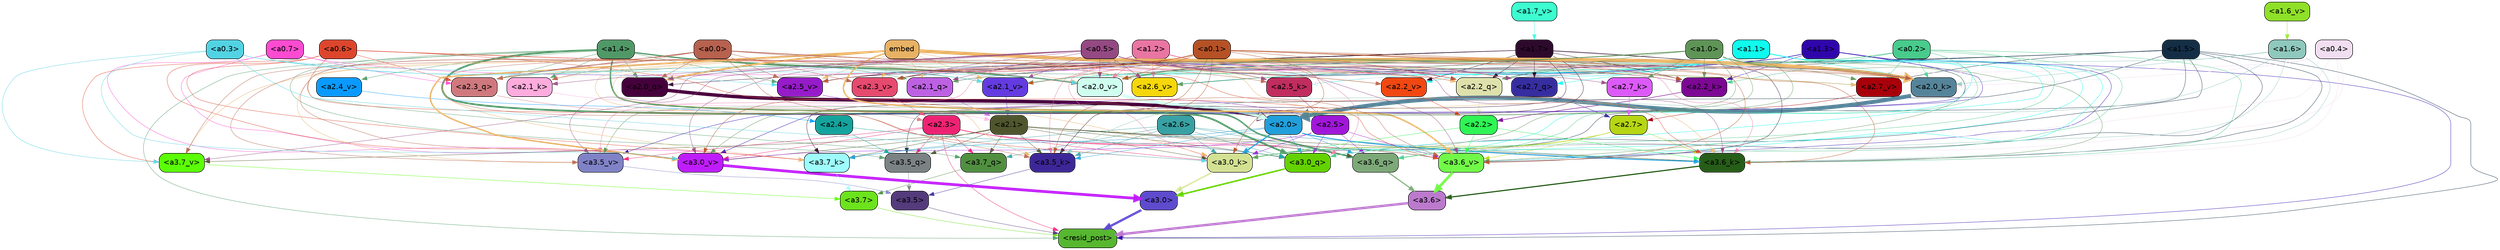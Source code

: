 strict digraph "" {
	graph [bgcolor=transparent,
		layout=dot,
		overlap=false,
		splines=true
	];
	"<a3.7>"	[color=black,
		fillcolor="#6ce31c",
		fontname=Helvetica,
		shape=box,
		style="filled, rounded"];
	"<resid_post>"	[color=black,
		fillcolor="#57b730",
		fontname=Helvetica,
		shape=box,
		style="filled, rounded"];
	"<a3.7>" -> "<resid_post>"	[color="#6ce31c",
		penwidth=0.6239100098609924];
	"<a3.6>"	[color=black,
		fillcolor="#bc7acd",
		fontname=Helvetica,
		shape=box,
		style="filled, rounded"];
	"<a3.6>" -> "<resid_post>"	[color="#bc7acd",
		penwidth=4.569062113761902];
	"<a3.5>"	[color=black,
		fillcolor="#543b7b",
		fontname=Helvetica,
		shape=box,
		style="filled, rounded"];
	"<a3.5>" -> "<resid_post>"	[color="#543b7b",
		penwidth=0.6];
	"<a3.0>"	[color=black,
		fillcolor="#5e4bcd",
		fontname=Helvetica,
		shape=box,
		style="filled, rounded"];
	"<a3.0>" -> "<resid_post>"	[color="#5e4bcd",
		penwidth=4.283544182777405];
	"<a2.3>"	[color=black,
		fillcolor="#ee2272",
		fontname=Helvetica,
		shape=box,
		style="filled, rounded"];
	"<a2.3>" -> "<resid_post>"	[color="#ee2272",
		penwidth=0.6];
	"<a3.7_q>"	[color=black,
		fillcolor="#508f40",
		fontname=Helvetica,
		shape=box,
		style="filled, rounded"];
	"<a2.3>" -> "<a3.7_q>"	[color="#ee2272",
		penwidth=0.6];
	"<a3.6_q>"	[color=black,
		fillcolor="#7ca977",
		fontname=Helvetica,
		shape=box,
		style="filled, rounded"];
	"<a2.3>" -> "<a3.6_q>"	[color="#ee2272",
		penwidth=0.6];
	"<a3.5_q>"	[color=black,
		fillcolor="#7b8284",
		fontname=Helvetica,
		shape=box,
		style="filled, rounded"];
	"<a2.3>" -> "<a3.5_q>"	[color="#ee2272",
		penwidth=0.6];
	"<a3.0_q>"	[color=black,
		fillcolor="#63d200",
		fontname=Helvetica,
		shape=box,
		style="filled, rounded"];
	"<a2.3>" -> "<a3.0_q>"	[color="#ee2272",
		penwidth=0.6];
	"<a3.0_k>"	[color=black,
		fillcolor="#d3e192",
		fontname=Helvetica,
		shape=box,
		style="filled, rounded"];
	"<a2.3>" -> "<a3.0_k>"	[color="#ee2272",
		penwidth=0.6];
	"<a3.6_v>"	[color=black,
		fillcolor="#71f948",
		fontname=Helvetica,
		shape=box,
		style="filled, rounded"];
	"<a2.3>" -> "<a3.6_v>"	[color="#ee2272",
		penwidth=0.6];
	"<a3.5_v>"	[color=black,
		fillcolor="#7f82c7",
		fontname=Helvetica,
		shape=box,
		style="filled, rounded"];
	"<a2.3>" -> "<a3.5_v>"	[color="#ee2272",
		penwidth=0.6];
	"<a3.0_v>"	[color=black,
		fillcolor="#bf1cfc",
		fontname=Helvetica,
		shape=box,
		style="filled, rounded"];
	"<a2.3>" -> "<a3.0_v>"	[color="#ee2272",
		penwidth=0.6];
	"<a1.5>"	[color=black,
		fillcolor="#142e46",
		fontname=Helvetica,
		shape=box,
		style="filled, rounded"];
	"<a1.5>" -> "<resid_post>"	[color="#142e46",
		penwidth=0.6];
	"<a1.5>" -> "<a3.6_q>"	[color="#142e46",
		penwidth=0.6];
	"<a1.5>" -> "<a3.5_q>"	[color="#142e46",
		penwidth=0.6];
	"<a1.5>" -> "<a3.0_q>"	[color="#142e46",
		penwidth=0.6];
	"<a3.6_k>"	[color=black,
		fillcolor="#265d18",
		fontname=Helvetica,
		shape=box,
		style="filled, rounded"];
	"<a1.5>" -> "<a3.6_k>"	[color="#142e46",
		penwidth=0.6];
	"<a1.5>" -> "<a3.0_k>"	[color="#142e46",
		penwidth=0.6];
	"<a2.2_q>"	[color=black,
		fillcolor="#dfe1ac",
		fontname=Helvetica,
		shape=box,
		style="filled, rounded"];
	"<a1.5>" -> "<a2.2_q>"	[color="#142e46",
		penwidth=0.6];
	"<a2.7_v>"	[color=black,
		fillcolor="#a8000b",
		fontname=Helvetica,
		shape=box,
		style="filled, rounded"];
	"<a1.5>" -> "<a2.7_v>"	[color="#142e46",
		penwidth=0.6];
	"<a2.6_v>"	[color=black,
		fillcolor="#f5d70b",
		fontname=Helvetica,
		shape=box,
		style="filled, rounded"];
	"<a1.5>" -> "<a2.6_v>"	[color="#142e46",
		penwidth=0.6];
	"<a2.1_v>"	[color=black,
		fillcolor="#633be1",
		fontname=Helvetica,
		shape=box,
		style="filled, rounded"];
	"<a1.5>" -> "<a2.1_v>"	[color="#142e46",
		penwidth=0.6];
	"<a1.4>"	[color=black,
		fillcolor="#509967",
		fontname=Helvetica,
		shape=box,
		style="filled, rounded"];
	"<a1.4>" -> "<resid_post>"	[color="#509967",
		penwidth=0.6];
	"<a1.4>" -> "<a3.7_q>"	[color="#509967",
		penwidth=0.6];
	"<a1.4>" -> "<a3.6_q>"	[color="#509967",
		penwidth=2.7536282539367676];
	"<a1.4>" -> "<a3.5_q>"	[color="#509967",
		penwidth=0.6];
	"<a1.4>" -> "<a3.0_q>"	[color="#509967",
		penwidth=3.3369133472442627];
	"<a2.3_q>"	[color=black,
		fillcolor="#cf797e",
		fontname=Helvetica,
		shape=box,
		style="filled, rounded"];
	"<a1.4>" -> "<a2.3_q>"	[color="#509967",
		penwidth=0.6];
	"<a1.4>" -> "<a2.2_q>"	[color="#509967",
		penwidth=0.6];
	"<a2.1_q>"	[color=black,
		fillcolor="#bd61e3",
		fontname=Helvetica,
		shape=box,
		style="filled, rounded"];
	"<a1.4>" -> "<a2.1_q>"	[color="#509967",
		penwidth=0.6];
	"<a2.0_q>"	[color=black,
		fillcolor="#45013b",
		fontname=Helvetica,
		shape=box,
		style="filled, rounded"];
	"<a1.4>" -> "<a2.0_q>"	[color="#509967",
		penwidth=0.6];
	"<a2.1_k>"	[color=black,
		fillcolor="#feabdd",
		fontname=Helvetica,
		shape=box,
		style="filled, rounded"];
	"<a1.4>" -> "<a2.1_k>"	[color="#509967",
		penwidth=0.6];
	"<a1.4>" -> "<a2.7_v>"	[color="#509967",
		penwidth=0.6];
	"<a1.4>" -> "<a2.6_v>"	[color="#509967",
		penwidth=0.6];
	"<a2.5_v>"	[color=black,
		fillcolor="#961bc9",
		fontname=Helvetica,
		shape=box,
		style="filled, rounded"];
	"<a1.4>" -> "<a2.5_v>"	[color="#509967",
		penwidth=0.6];
	"<a2.4_v>"	[color=black,
		fillcolor="#0a9aff",
		fontname=Helvetica,
		shape=box,
		style="filled, rounded"];
	"<a1.4>" -> "<a2.4_v>"	[color="#509967",
		penwidth=0.6];
	"<a1.4>" -> "<a2.1_v>"	[color="#509967",
		penwidth=0.6];
	"<a2.0_v>"	[color=black,
		fillcolor="#cfffef",
		fontname=Helvetica,
		shape=box,
		style="filled, rounded"];
	"<a1.4>" -> "<a2.0_v>"	[color="#509967",
		penwidth=2.2818827629089355];
	"<a1.3>"	[color=black,
		fillcolor="#2f06ac",
		fontname=Helvetica,
		shape=box,
		style="filled, rounded"];
	"<a1.3>" -> "<resid_post>"	[color="#2f06ac",
		penwidth=0.6];
	"<a1.3>" -> "<a3.6_v>"	[color="#2f06ac",
		penwidth=0.6];
	"<a1.3>" -> "<a3.5_v>"	[color="#2f06ac",
		penwidth=0.6];
	"<a1.3>" -> "<a3.0_v>"	[color="#2f06ac",
		penwidth=0.6];
	"<a1.3>" -> "<a2.2_q>"	[color="#2f06ac",
		penwidth=0.6];
	"<a1.3>" -> "<a2.1_q>"	[color="#2f06ac",
		penwidth=0.6];
	"<a2.2_k>"	[color=black,
		fillcolor="#7c0894",
		fontname=Helvetica,
		shape=box,
		style="filled, rounded"];
	"<a1.3>" -> "<a2.2_k>"	[color="#2f06ac",
		penwidth=0.6];
	"<a1.3>" -> "<a2.5_v>"	[color="#2f06ac",
		penwidth=0.6];
	"<a3.7_q>" -> "<a3.7>"	[color="#508f40",
		penwidth=0.6];
	"<a3.6_q>" -> "<a3.6>"	[color="#7ca977",
		penwidth=2.0344843566417694];
	"<a3.5_q>" -> "<a3.5>"	[color="#7b8284",
		penwidth=0.6];
	"<a3.0_q>" -> "<a3.0>"	[color="#63d200",
		penwidth=2.863015294075012];
	"<a3.7_k>"	[color=black,
		fillcolor="#9efbfc",
		fontname=Helvetica,
		shape=box,
		style="filled, rounded"];
	"<a3.7_k>" -> "<a3.7>"	[color="#9efbfc",
		penwidth=0.6];
	"<a3.6_k>" -> "<a3.6>"	[color="#265d18",
		penwidth=2.1770318150520325];
	"<a3.5_k>"	[color=black,
		fillcolor="#3d2798",
		fontname=Helvetica,
		shape=box,
		style="filled, rounded"];
	"<a3.5_k>" -> "<a3.5>"	[color="#3d2798",
		penwidth=0.6];
	"<a3.0_k>" -> "<a3.0>"	[color="#d3e192",
		penwidth=2.6323853135108948];
	"<a3.7_v>"	[color=black,
		fillcolor="#5afe06",
		fontname=Helvetica,
		shape=box,
		style="filled, rounded"];
	"<a3.7_v>" -> "<a3.7>"	[color="#5afe06",
		penwidth=0.6];
	"<a3.6_v>" -> "<a3.6>"	[color="#71f948",
		penwidth=4.972373723983765];
	"<a3.5_v>" -> "<a3.5>"	[color="#7f82c7",
		penwidth=0.6];
	"<a3.0_v>" -> "<a3.0>"	[color="#bf1cfc",
		penwidth=5.1638524532318115];
	"<a2.6>"	[color=black,
		fillcolor="#38a1a3",
		fontname=Helvetica,
		shape=box,
		style="filled, rounded"];
	"<a2.6>" -> "<a3.7_q>"	[color="#38a1a3",
		penwidth=0.6];
	"<a2.6>" -> "<a3.6_q>"	[color="#38a1a3",
		penwidth=0.6];
	"<a2.6>" -> "<a3.0_q>"	[color="#38a1a3",
		penwidth=0.6];
	"<a2.6>" -> "<a3.7_k>"	[color="#38a1a3",
		penwidth=0.6];
	"<a2.6>" -> "<a3.6_k>"	[color="#38a1a3",
		penwidth=0.6];
	"<a2.6>" -> "<a3.5_k>"	[color="#38a1a3",
		penwidth=0.6];
	"<a2.6>" -> "<a3.0_k>"	[color="#38a1a3",
		penwidth=0.6];
	"<a2.1>"	[color=black,
		fillcolor="#4f562d",
		fontname=Helvetica,
		shape=box,
		style="filled, rounded"];
	"<a2.1>" -> "<a3.7_q>"	[color="#4f562d",
		penwidth=0.6];
	"<a2.1>" -> "<a3.6_q>"	[color="#4f562d",
		penwidth=0.6];
	"<a2.1>" -> "<a3.5_q>"	[color="#4f562d",
		penwidth=0.6];
	"<a2.1>" -> "<a3.0_q>"	[color="#4f562d",
		penwidth=0.6];
	"<a2.1>" -> "<a3.7_k>"	[color="#4f562d",
		penwidth=0.6];
	"<a2.1>" -> "<a3.6_k>"	[color="#4f562d",
		penwidth=0.6];
	"<a2.1>" -> "<a3.5_k>"	[color="#4f562d",
		penwidth=0.6];
	"<a2.1>" -> "<a3.0_k>"	[color="#4f562d",
		penwidth=0.6];
	"<a2.1>" -> "<a3.7_v>"	[color="#4f562d",
		penwidth=0.6];
	"<a2.1>" -> "<a3.6_v>"	[color="#4f562d",
		penwidth=0.6];
	"<a2.1>" -> "<a3.0_v>"	[color="#4f562d",
		penwidth=0.6];
	"<a2.7>"	[color=black,
		fillcolor="#b6d614",
		fontname=Helvetica,
		shape=box,
		style="filled, rounded"];
	"<a2.7>" -> "<a3.6_q>"	[color="#b6d614",
		penwidth=0.6];
	"<a2.7>" -> "<a3.0_q>"	[color="#b6d614",
		penwidth=0.6];
	"<a2.7>" -> "<a3.6_k>"	[color="#b6d614",
		penwidth=0.6];
	"<a2.7>" -> "<a3.0_k>"	[color="#b6d614",
		penwidth=0.6];
	"<a2.7>" -> "<a3.6_v>"	[color="#b6d614",
		penwidth=0.6];
	"<a2.5>"	[color=black,
		fillcolor="#a117da",
		fontname=Helvetica,
		shape=box,
		style="filled, rounded"];
	"<a2.5>" -> "<a3.6_q>"	[color="#a117da",
		penwidth=0.6];
	"<a2.5>" -> "<a3.0_q>"	[color="#a117da",
		penwidth=0.6];
	"<a2.5>" -> "<a3.0_k>"	[color="#a117da",
		penwidth=0.6];
	"<a2.5>" -> "<a3.6_v>"	[color="#a117da",
		penwidth=0.6];
	"<a2.5>" -> "<a3.0_v>"	[color="#a117da",
		penwidth=0.6];
	"<a2.0>"	[color=black,
		fillcolor="#209fdb",
		fontname=Helvetica,
		shape=box,
		style="filled, rounded"];
	"<a2.0>" -> "<a3.6_q>"	[color="#209fdb",
		penwidth=0.6];
	"<a2.0>" -> "<a3.0_q>"	[color="#209fdb",
		penwidth=0.6];
	"<a2.0>" -> "<a3.7_k>"	[color="#209fdb",
		penwidth=0.6];
	"<a2.0>" -> "<a3.6_k>"	[color="#209fdb",
		penwidth=1.7047871947288513];
	"<a2.0>" -> "<a3.5_k>"	[color="#209fdb",
		penwidth=0.6];
	"<a2.0>" -> "<a3.0_k>"	[color="#209fdb",
		penwidth=2.239806979894638];
	"<a1.1>"	[color=black,
		fillcolor="#0ffbee",
		fontname=Helvetica,
		shape=box,
		style="filled, rounded"];
	"<a1.1>" -> "<a3.6_q>"	[color="#0ffbee",
		penwidth=0.6];
	"<a1.1>" -> "<a3.0_q>"	[color="#0ffbee",
		penwidth=0.6];
	"<a1.1>" -> "<a3.0_k>"	[color="#0ffbee",
		penwidth=0.6];
	"<a1.1>" -> "<a3.6_v>"	[color="#0ffbee",
		penwidth=0.6];
	"<a2.7_q>"	[color=black,
		fillcolor="#362da0",
		fontname=Helvetica,
		shape=box,
		style="filled, rounded"];
	"<a1.1>" -> "<a2.7_q>"	[color="#0ffbee",
		penwidth=0.6];
	"<a2.5_k>"	[color=black,
		fillcolor="#c02d5e",
		fontname=Helvetica,
		shape=box,
		style="filled, rounded"];
	"<a1.1>" -> "<a2.5_k>"	[color="#0ffbee",
		penwidth=0.6];
	"<a2.0_k>"	[color=black,
		fillcolor="#55849a",
		fontname=Helvetica,
		shape=box,
		style="filled, rounded"];
	"<a1.1>" -> "<a2.0_k>"	[color="#0ffbee",
		penwidth=0.6];
	"<a1.1>" -> "<a2.6_v>"	[color="#0ffbee",
		penwidth=0.6];
	"<a2.2_v>"	[color=black,
		fillcolor="#f14711",
		fontname=Helvetica,
		shape=box,
		style="filled, rounded"];
	"<a1.1>" -> "<a2.2_v>"	[color="#0ffbee",
		penwidth=0.6];
	"<a1.1>" -> "<a2.1_v>"	[color="#0ffbee",
		penwidth=0.6];
	"<a1.1>" -> "<a2.0_v>"	[color="#0ffbee",
		penwidth=0.6];
	"<a0.4>"	[color=black,
		fillcolor="#f1def0",
		fontname=Helvetica,
		shape=box,
		style="filled, rounded"];
	"<a0.4>" -> "<a3.6_q>"	[color="#f1def0",
		penwidth=0.6];
	"<a0.4>" -> "<a3.0_q>"	[color="#f1def0",
		penwidth=0.6];
	"<a0.4>" -> "<a3.6_k>"	[color="#f1def0",
		penwidth=0.6];
	"<a0.4>" -> "<a2.5_k>"	[color="#f1def0",
		penwidth=0.6];
	"<a0.4>" -> "<a2.0_k>"	[color="#f1def0",
		penwidth=0.6];
	"<a0.2>"	[color=black,
		fillcolor="#48cb8c",
		fontname=Helvetica,
		shape=box,
		style="filled, rounded"];
	"<a0.2>" -> "<a3.6_q>"	[color="#48cb8c",
		penwidth=0.6];
	"<a0.2>" -> "<a3.0_q>"	[color="#48cb8c",
		penwidth=0.6];
	"<a0.2>" -> "<a3.6_k>"	[color="#48cb8c",
		penwidth=0.6];
	"<a0.2>" -> "<a3.0_k>"	[color="#48cb8c",
		penwidth=0.6];
	"<a0.2>" -> "<a2.2_q>"	[color="#48cb8c",
		penwidth=0.6];
	"<a0.2>" -> "<a2.2_k>"	[color="#48cb8c",
		penwidth=0.6];
	"<a0.2>" -> "<a2.0_k>"	[color="#48cb8c",
		penwidth=0.6];
	"<a0.2>" -> "<a2.7_v>"	[color="#48cb8c",
		penwidth=0.6];
	"<a0.2>" -> "<a2.1_v>"	[color="#48cb8c",
		penwidth=0.6];
	"<a0.2>" -> "<a2.0_v>"	[color="#48cb8c",
		penwidth=0.6];
	"<a2.4>"	[color=black,
		fillcolor="#15a39d",
		fontname=Helvetica,
		shape=box,
		style="filled, rounded"];
	"<a2.4>" -> "<a3.5_q>"	[color="#15a39d",
		penwidth=0.6];
	"<a2.4>" -> "<a3.0_q>"	[color="#15a39d",
		penwidth=0.6];
	"<a1.2>"	[color=black,
		fillcolor="#e975a3",
		fontname=Helvetica,
		shape=box,
		style="filled, rounded"];
	"<a1.2>" -> "<a3.0_q>"	[color="#e975a3",
		penwidth=0.6];
	"<a1.2>" -> "<a3.6_k>"	[color="#e975a3",
		penwidth=0.6];
	"<a1.2>" -> "<a3.5_k>"	[color="#e975a3",
		penwidth=0.6];
	"<a1.2>" -> "<a3.0_k>"	[color="#e975a3",
		penwidth=0.6];
	"<a1.2>" -> "<a3.5_v>"	[color="#e975a3",
		penwidth=0.6];
	"<a1.2>" -> "<a2.7_q>"	[color="#e975a3",
		penwidth=0.6];
	"<a1.2>" -> "<a2.2_q>"	[color="#e975a3",
		penwidth=0.6];
	"<a1.2>" -> "<a2.2_k>"	[color="#e975a3",
		penwidth=0.6];
	"<a1.2>" -> "<a2.6_v>"	[color="#e975a3",
		penwidth=0.6];
	"<a1.2>" -> "<a2.5_v>"	[color="#e975a3",
		penwidth=0.6];
	"<a2.3_v>"	[color=black,
		fillcolor="#e64a6f",
		fontname=Helvetica,
		shape=box,
		style="filled, rounded"];
	"<a1.2>" -> "<a2.3_v>"	[color="#e975a3",
		penwidth=0.6];
	"<a1.2>" -> "<a2.0_v>"	[color="#e975a3",
		penwidth=0.6];
	"<a1.7>"	[color=black,
		fillcolor="#2d0a2c",
		fontname=Helvetica,
		shape=box,
		style="filled, rounded"];
	"<a1.7>" -> "<a3.7_k>"	[color="#2d0a2c",
		penwidth=0.6];
	"<a1.7>" -> "<a3.5_k>"	[color="#2d0a2c",
		penwidth=0.6];
	"<a1.7>" -> "<a3.6_v>"	[color="#2d0a2c",
		penwidth=0.6];
	"<a1.7>" -> "<a2.7_q>"	[color="#2d0a2c",
		penwidth=0.6];
	"<a1.7>" -> "<a2.2_q>"	[color="#2d0a2c",
		penwidth=0.6];
	"<a1.7>" -> "<a2.0_q>"	[color="#2d0a2c",
		penwidth=0.6];
	"<a1.7>" -> "<a2.2_k>"	[color="#2d0a2c",
		penwidth=0.6];
	"<a1.7>" -> "<a2.0_k>"	[color="#2d0a2c",
		penwidth=0.6];
	"<a1.7>" -> "<a2.5_v>"	[color="#2d0a2c",
		penwidth=0.6];
	"<a1.7>" -> "<a2.3_v>"	[color="#2d0a2c",
		penwidth=0.6];
	"<a1.7>" -> "<a2.2_v>"	[color="#2d0a2c",
		penwidth=0.6];
	"<a0.7>"	[color=black,
		fillcolor="#fc4bd1",
		fontname=Helvetica,
		shape=box,
		style="filled, rounded"];
	"<a0.7>" -> "<a3.7_k>"	[color="#fc4bd1",
		penwidth=0.6];
	"<a0.7>" -> "<a3.0_v>"	[color="#fc4bd1",
		penwidth=0.6];
	"<a0.7>" -> "<a2.3_q>"	[color="#fc4bd1",
		penwidth=0.6];
	"<a0.7>" -> "<a2.2_q>"	[color="#fc4bd1",
		penwidth=0.6];
	"<a0.6>"	[color=black,
		fillcolor="#dd462c",
		fontname=Helvetica,
		shape=box,
		style="filled, rounded"];
	"<a0.6>" -> "<a3.7_k>"	[color="#dd462c",
		penwidth=0.6];
	"<a0.6>" -> "<a3.6_k>"	[color="#dd462c",
		penwidth=0.6];
	"<a0.6>" -> "<a3.0_k>"	[color="#dd462c",
		penwidth=0.6];
	"<a0.6>" -> "<a3.7_v>"	[color="#dd462c",
		penwidth=0.6];
	"<a0.6>" -> "<a3.6_v>"	[color="#dd462c",
		penwidth=0.6];
	"<a0.6>" -> "<a3.0_v>"	[color="#dd462c",
		penwidth=0.6];
	"<a0.6>" -> "<a2.3_q>"	[color="#dd462c",
		penwidth=0.6];
	"<a0.6>" -> "<a2.2_q>"	[color="#dd462c",
		penwidth=0.6];
	embed	[color=black,
		fillcolor="#e8b265",
		fontname=Helvetica,
		shape=box,
		style="filled, rounded"];
	embed -> "<a3.7_k>"	[color="#e8b265",
		penwidth=0.6];
	embed -> "<a3.6_k>"	[color="#e8b265",
		penwidth=0.6];
	embed -> "<a3.5_k>"	[color="#e8b265",
		penwidth=0.6];
	embed -> "<a3.0_k>"	[color="#e8b265",
		penwidth=0.6];
	embed -> "<a3.7_v>"	[color="#e8b265",
		penwidth=0.6];
	embed -> "<a3.6_v>"	[color="#e8b265",
		penwidth=2.7369276881217957];
	embed -> "<a3.5_v>"	[color="#e8b265",
		penwidth=0.6];
	embed -> "<a3.0_v>"	[color="#e8b265",
		penwidth=2.5778204202651978];
	embed -> "<a2.7_q>"	[color="#e8b265",
		penwidth=0.6];
	embed -> "<a2.3_q>"	[color="#e8b265",
		penwidth=0.6];
	embed -> "<a2.2_q>"	[color="#e8b265",
		penwidth=0.6];
	embed -> "<a2.1_q>"	[color="#e8b265",
		penwidth=0.6];
	embed -> "<a2.0_q>"	[color="#e8b265",
		penwidth=3.459219217300415];
	embed -> "<a2.5_k>"	[color="#e8b265",
		penwidth=0.6];
	embed -> "<a2.2_k>"	[color="#e8b265",
		penwidth=0.6363201141357422];
	embed -> "<a2.1_k>"	[color="#e8b265",
		penwidth=0.6];
	embed -> "<a2.0_k>"	[color="#e8b265",
		penwidth=6.407642982900143];
	embed -> "<a2.7_v>"	[color="#e8b265",
		penwidth=0.6];
	embed -> "<a2.6_v>"	[color="#e8b265",
		penwidth=0.6];
	embed -> "<a2.5_v>"	[color="#e8b265",
		penwidth=0.6];
	embed -> "<a2.3_v>"	[color="#e8b265",
		penwidth=0.6];
	embed -> "<a2.2_v>"	[color="#e8b265",
		penwidth=0.6175012588500977];
	embed -> "<a2.1_v>"	[color="#e8b265",
		penwidth=0.6];
	embed -> "<a2.0_v>"	[color="#e8b265",
		penwidth=0.6];
	"<a2.2>"	[color=black,
		fillcolor="#2ef554",
		fontname=Helvetica,
		shape=box,
		style="filled, rounded"];
	"<a2.2>" -> "<a3.6_k>"	[color="#2ef554",
		penwidth=0.6];
	"<a2.2>" -> "<a3.0_k>"	[color="#2ef554",
		penwidth=0.6];
	"<a2.2>" -> "<a3.6_v>"	[color="#2ef554",
		penwidth=0.6];
	"<a1.6>"	[color=black,
		fillcolor="#8fc8bc",
		fontname=Helvetica,
		shape=box,
		style="filled, rounded"];
	"<a1.6>" -> "<a3.6_k>"	[color="#8fc8bc",
		penwidth=0.6];
	"<a1.6>" -> "<a3.5_k>"	[color="#8fc8bc",
		penwidth=0.6];
	"<a1.6>" -> "<a3.6_v>"	[color="#8fc8bc",
		penwidth=0.6];
	"<a1.6>" -> "<a2.0_k>"	[color="#8fc8bc",
		penwidth=0.6];
	"<a1.6>" -> "<a2.0_v>"	[color="#8fc8bc",
		penwidth=0.6];
	"<a1.0>"	[color=black,
		fillcolor="#5f9457",
		fontname=Helvetica,
		shape=box,
		style="filled, rounded"];
	"<a1.0>" -> "<a3.6_k>"	[color="#5f9457",
		penwidth=0.6];
	"<a1.0>" -> "<a3.0_k>"	[color="#5f9457",
		penwidth=0.6];
	"<a1.0>" -> "<a3.6_v>"	[color="#5f9457",
		penwidth=0.6];
	"<a1.0>" -> "<a3.5_v>"	[color="#5f9457",
		penwidth=0.6];
	"<a1.0>" -> "<a3.0_v>"	[color="#5f9457",
		penwidth=0.6];
	"<a1.0>" -> "<a2.3_q>"	[color="#5f9457",
		penwidth=0.6];
	"<a1.0>" -> "<a2.2_q>"	[color="#5f9457",
		penwidth=0.6];
	"<a1.0>" -> "<a2.1_q>"	[color="#5f9457",
		penwidth=0.6];
	"<a2.7_k>"	[color=black,
		fillcolor="#dc5af8",
		fontname=Helvetica,
		shape=box,
		style="filled, rounded"];
	"<a1.0>" -> "<a2.7_k>"	[color="#5f9457",
		penwidth=0.6];
	"<a1.0>" -> "<a2.2_k>"	[color="#5f9457",
		penwidth=0.6];
	"<a1.0>" -> "<a2.0_k>"	[color="#5f9457",
		penwidth=0.6];
	"<a1.0>" -> "<a2.7_v>"	[color="#5f9457",
		penwidth=0.6];
	"<a1.0>" -> "<a2.6_v>"	[color="#5f9457",
		penwidth=0.6];
	"<a1.0>" -> "<a2.0_v>"	[color="#5f9457",
		penwidth=1.2978954315185547];
	"<a0.5>"	[color=black,
		fillcolor="#944982",
		fontname=Helvetica,
		shape=box,
		style="filled, rounded"];
	"<a0.5>" -> "<a3.6_k>"	[color="#944982",
		penwidth=0.6];
	"<a0.5>" -> "<a3.7_v>"	[color="#944982",
		penwidth=0.6];
	"<a0.5>" -> "<a3.6_v>"	[color="#944982",
		penwidth=0.6];
	"<a0.5>" -> "<a3.5_v>"	[color="#944982",
		penwidth=0.6];
	"<a0.5>" -> "<a3.0_v>"	[color="#944982",
		penwidth=0.6];
	"<a0.5>" -> "<a2.7_q>"	[color="#944982",
		penwidth=0.6];
	"<a0.5>" -> "<a2.3_q>"	[color="#944982",
		penwidth=0.6];
	"<a0.5>" -> "<a2.2_q>"	[color="#944982",
		penwidth=0.6];
	"<a0.5>" -> "<a2.1_q>"	[color="#944982",
		penwidth=0.6];
	"<a0.5>" -> "<a2.0_q>"	[color="#944982",
		penwidth=0.6];
	"<a0.5>" -> "<a2.7_k>"	[color="#944982",
		penwidth=0.6];
	"<a0.5>" -> "<a2.5_k>"	[color="#944982",
		penwidth=0.6];
	"<a0.5>" -> "<a2.2_k>"	[color="#944982",
		penwidth=0.6];
	"<a0.5>" -> "<a2.1_k>"	[color="#944982",
		penwidth=0.6];
	"<a0.5>" -> "<a2.0_k>"	[color="#944982",
		penwidth=0.7721366882324219];
	"<a0.5>" -> "<a2.6_v>"	[color="#944982",
		penwidth=0.6];
	"<a0.5>" -> "<a2.3_v>"	[color="#944982",
		penwidth=0.6];
	"<a0.5>" -> "<a2.1_v>"	[color="#944982",
		penwidth=0.6];
	"<a0.5>" -> "<a2.0_v>"	[color="#944982",
		penwidth=0.6];
	"<a0.1>"	[color=black,
		fillcolor="#b65125",
		fontname=Helvetica,
		shape=box,
		style="filled, rounded"];
	"<a0.1>" -> "<a3.6_k>"	[color="#b65125",
		penwidth=0.6];
	"<a0.1>" -> "<a3.5_k>"	[color="#b65125",
		penwidth=0.6];
	"<a0.1>" -> "<a3.0_k>"	[color="#b65125",
		penwidth=0.6];
	"<a0.1>" -> "<a3.6_v>"	[color="#b65125",
		penwidth=0.6];
	"<a0.1>" -> "<a3.0_v>"	[color="#b65125",
		penwidth=0.6];
	"<a0.1>" -> "<a2.3_q>"	[color="#b65125",
		penwidth=0.6];
	"<a0.1>" -> "<a2.2_q>"	[color="#b65125",
		penwidth=0.6];
	"<a0.1>" -> "<a2.2_k>"	[color="#b65125",
		penwidth=0.6];
	"<a0.1>" -> "<a2.0_k>"	[color="#b65125",
		penwidth=0.6];
	"<a0.1>" -> "<a2.5_v>"	[color="#b65125",
		penwidth=0.6];
	"<a0.1>" -> "<a2.3_v>"	[color="#b65125",
		penwidth=0.6];
	"<a0.1>" -> "<a2.1_v>"	[color="#b65125",
		penwidth=0.6];
	"<a0.1>" -> "<a2.0_v>"	[color="#b65125",
		penwidth=0.6];
	"<a0.0>"	[color=black,
		fillcolor="#b7614f",
		fontname=Helvetica,
		shape=box,
		style="filled, rounded"];
	"<a0.0>" -> "<a3.5_k>"	[color="#b7614f",
		penwidth=0.6];
	"<a0.0>" -> "<a3.7_v>"	[color="#b7614f",
		penwidth=0.6];
	"<a0.0>" -> "<a3.6_v>"	[color="#b7614f",
		penwidth=0.6];
	"<a0.0>" -> "<a3.5_v>"	[color="#b7614f",
		penwidth=0.6];
	"<a0.0>" -> "<a3.0_v>"	[color="#b7614f",
		penwidth=0.6];
	"<a0.0>" -> "<a2.3_q>"	[color="#b7614f",
		penwidth=0.6];
	"<a0.0>" -> "<a2.0_q>"	[color="#b7614f",
		penwidth=0.6];
	"<a0.0>" -> "<a2.5_k>"	[color="#b7614f",
		penwidth=0.6];
	"<a0.0>" -> "<a2.1_k>"	[color="#b7614f",
		penwidth=0.6];
	"<a0.0>" -> "<a2.0_k>"	[color="#b7614f",
		penwidth=0.6];
	"<a0.0>" -> "<a2.5_v>"	[color="#b7614f",
		penwidth=0.6];
	"<a0.0>" -> "<a2.3_v>"	[color="#b7614f",
		penwidth=0.6];
	"<a0.0>" -> "<a2.2_v>"	[color="#b7614f",
		penwidth=0.6];
	"<a0.0>" -> "<a2.0_v>"	[color="#b7614f",
		penwidth=0.6];
	"<a0.3>"	[color=black,
		fillcolor="#52d3e4",
		fontname=Helvetica,
		shape=box,
		style="filled, rounded"];
	"<a0.3>" -> "<a3.0_k>"	[color="#52d3e4",
		penwidth=0.6];
	"<a0.3>" -> "<a3.7_v>"	[color="#52d3e4",
		penwidth=0.6];
	"<a0.3>" -> "<a3.0_v>"	[color="#52d3e4",
		penwidth=0.6];
	"<a0.3>" -> "<a2.5_v>"	[color="#52d3e4",
		penwidth=0.6];
	"<a0.3>" -> "<a2.1_v>"	[color="#52d3e4",
		penwidth=0.6];
	"<a0.3>" -> "<a2.0_v>"	[color="#52d3e4",
		penwidth=0.6];
	"<a2.7_q>" -> "<a2.7>"	[color="#362da0",
		penwidth=0.6];
	"<a2.3_q>" -> "<a2.3>"	[color="#cf797e",
		penwidth=0.6];
	"<a2.2_q>" -> "<a2.2>"	[color="#dfe1ac",
		penwidth=0.7441773414611816];
	"<a2.1_q>" -> "<a2.1>"	[color="#bd61e3",
		penwidth=0.6];
	"<a2.0_q>" -> "<a2.0>"	[color="#45013b",
		penwidth=6.422367453575134];
	"<a2.7_k>" -> "<a2.7>"	[color="#dc5af8",
		penwidth=0.6];
	"<a2.5_k>" -> "<a2.5>"	[color="#c02d5e",
		penwidth=0.6];
	"<a2.2_k>" -> "<a2.2>"	[color="#7c0894",
		penwidth=0.8810110092163086];
	"<a2.1_k>" -> "<a2.1>"	[color="#feabdd",
		penwidth=0.6];
	"<a2.0_k>" -> "<a2.0>"	[color="#55849a",
		penwidth=7.398894429206848];
	"<a2.7_v>" -> "<a2.7>"	[color="#a8000b",
		penwidth=0.6];
	"<a2.6_v>" -> "<a2.6>"	[color="#f5d70b",
		penwidth=0.6];
	"<a2.5_v>" -> "<a2.5>"	[color="#961bc9",
		penwidth=0.6];
	"<a2.4_v>" -> "<a2.4>"	[color="#0a9aff",
		penwidth=0.6];
	"<a2.3_v>" -> "<a2.3>"	[color="#e64a6f",
		penwidth=0.6];
	"<a2.2_v>" -> "<a2.2>"	[color="#f14711",
		penwidth=0.6];
	"<a2.1_v>" -> "<a2.1>"	[color="#633be1",
		penwidth=0.6];
	"<a2.0_v>" -> "<a2.0>"	[color="#cfffef",
		penwidth=5.395828627049923];
	"<a1.7_v>"	[color=black,
		fillcolor="#3dfcd0",
		fontname=Helvetica,
		shape=box,
		style="filled, rounded"];
	"<a1.7_v>" -> "<a1.7>"	[color="#3dfcd0",
		penwidth=0.6];
	"<a1.6_v>"	[color=black,
		fillcolor="#8fe028",
		fontname=Helvetica,
		shape=box,
		style="filled, rounded"];
	"<a1.6_v>" -> "<a1.6>"	[color="#8fe028",
		penwidth=0.6];
}
